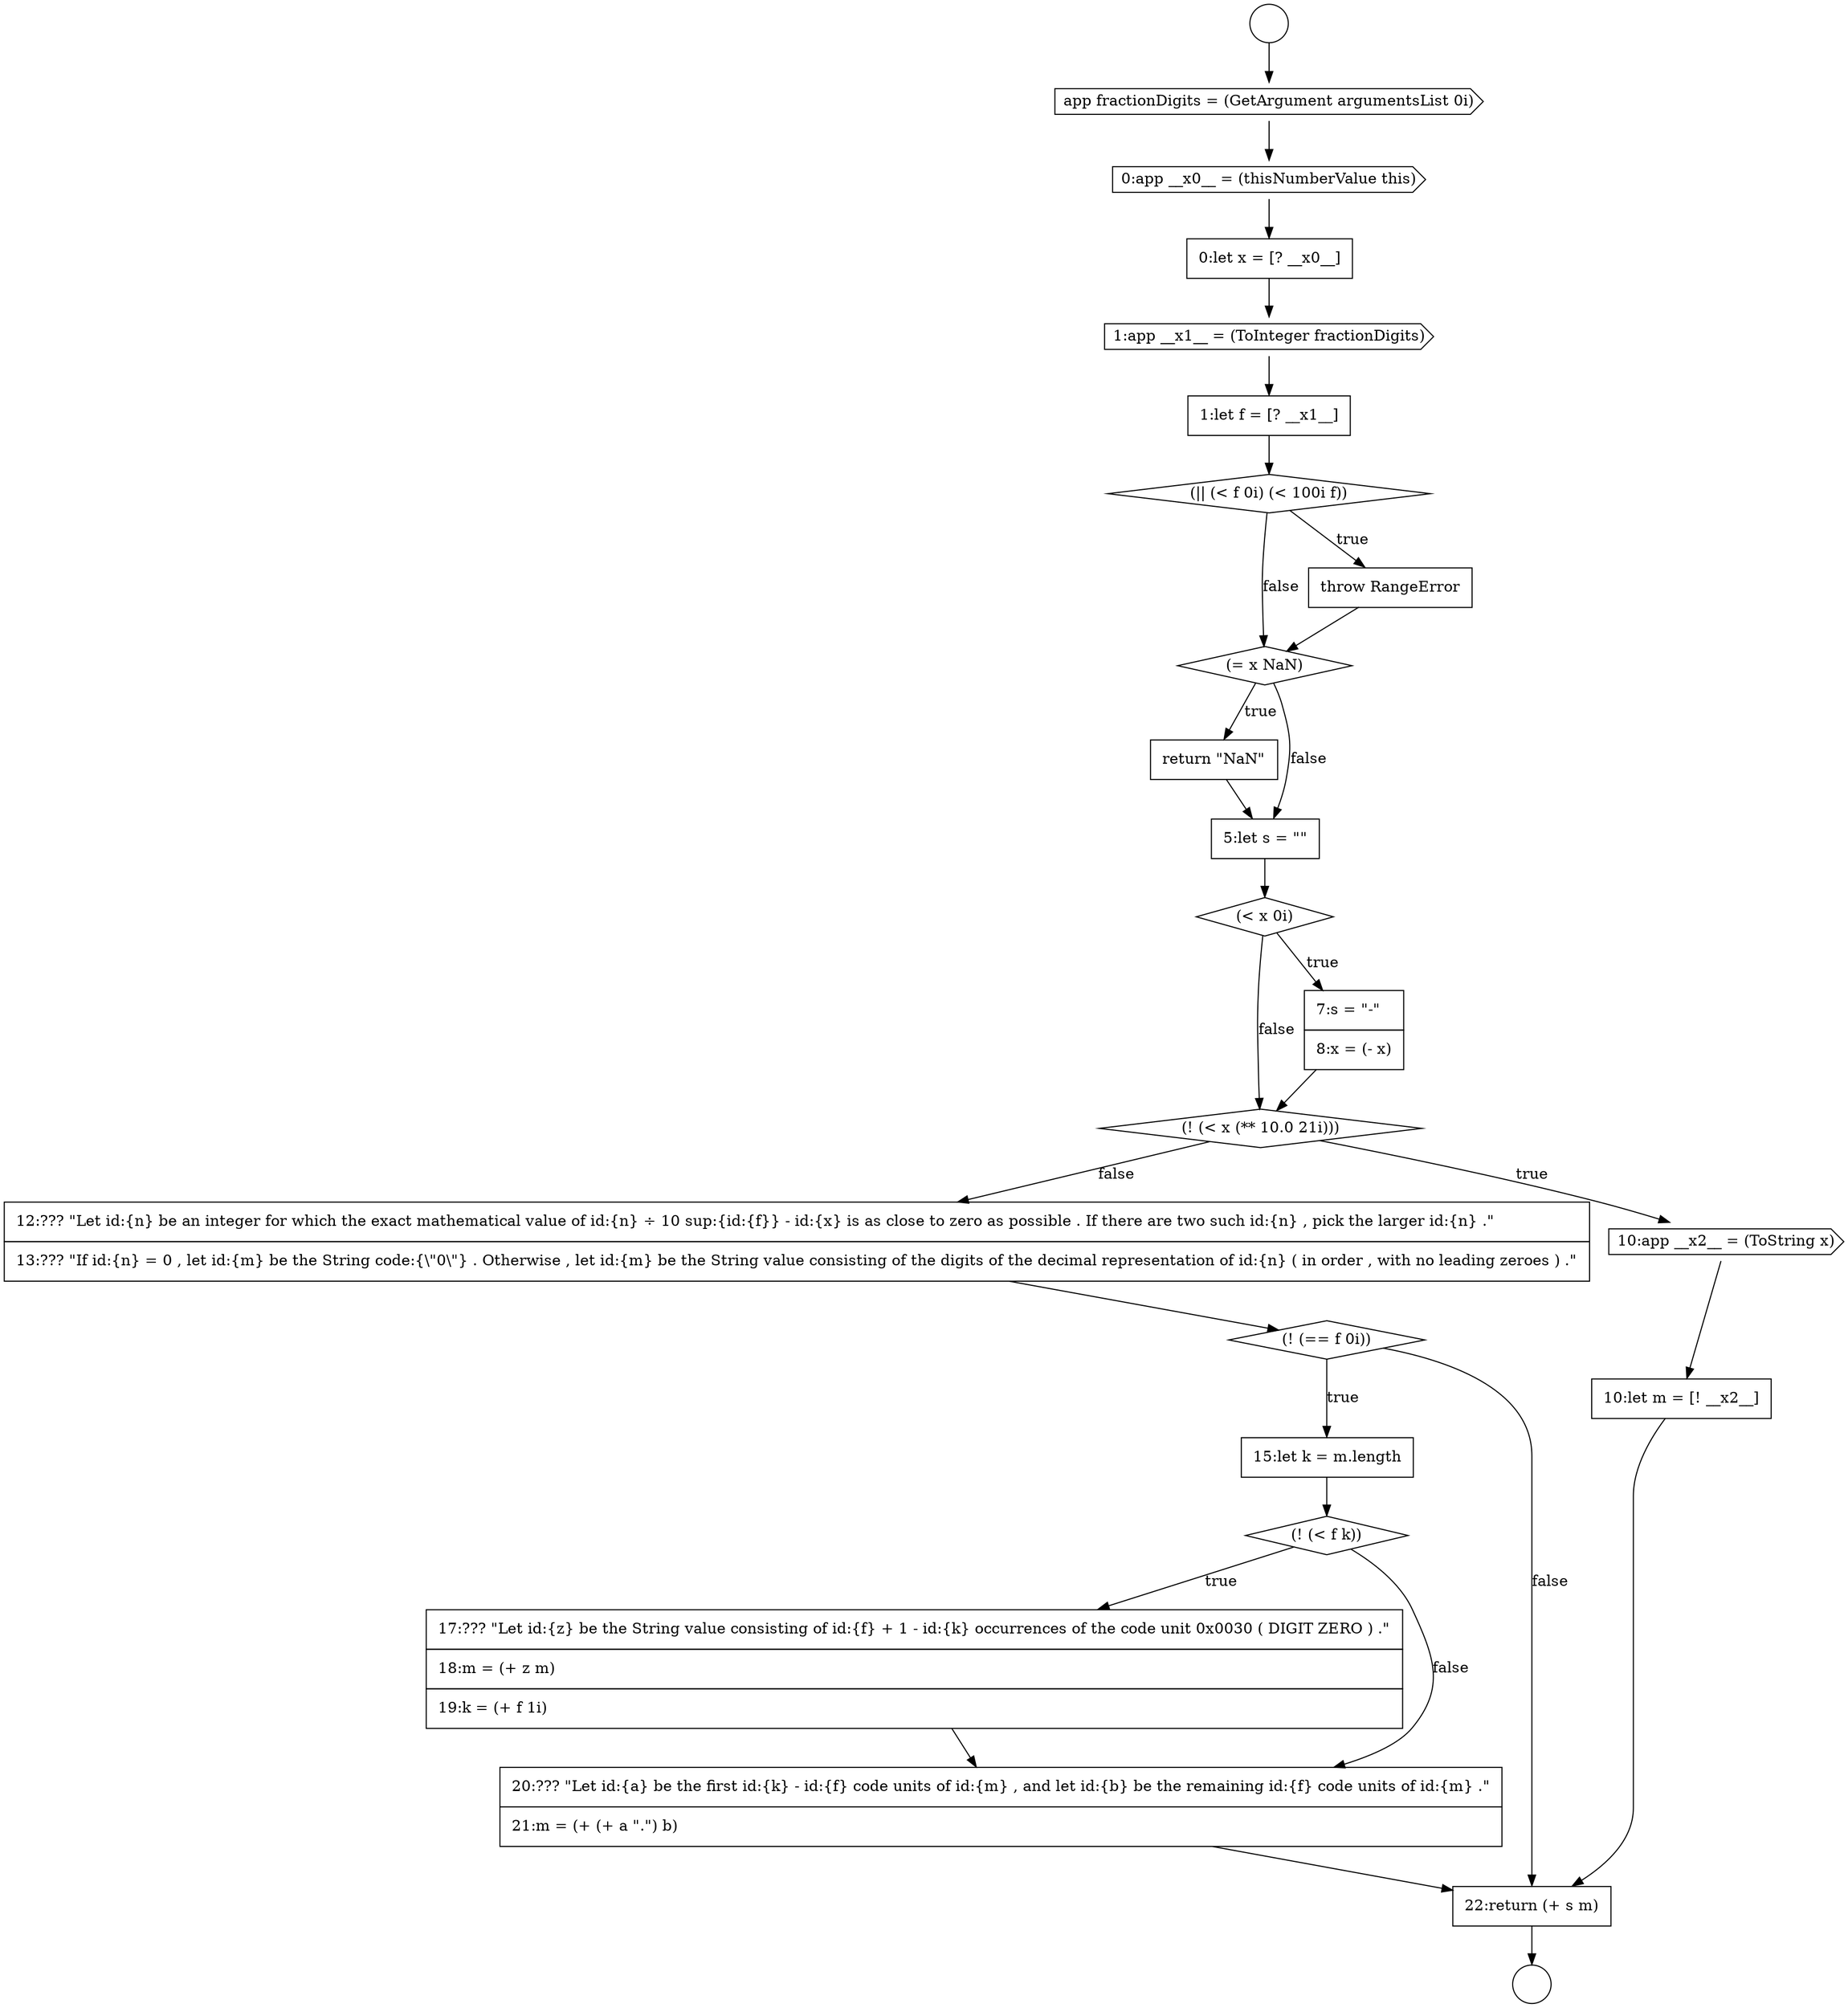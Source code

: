 digraph {
  node11998 [shape=none, margin=0, label=<<font color="black">
    <table border="0" cellborder="1" cellspacing="0" cellpadding="10">
      <tr><td align="left">17:??? &quot;Let id:{z} be the String value consisting of id:{f} + 1 - id:{k} occurrences of the code unit 0x0030 ( DIGIT ZERO ) .&quot;</td></tr>
      <tr><td align="left">18:m = (+ z m)</td></tr>
      <tr><td align="left">19:k = (+ f 1i)</td></tr>
    </table>
  </font>> color="black" fillcolor="white" style=filled]
  node11994 [shape=none, margin=0, label=<<font color="black">
    <table border="0" cellborder="1" cellspacing="0" cellpadding="10">
      <tr><td align="left">12:??? &quot;Let id:{n} be an integer for which the exact mathematical value of id:{n} &divide; 10 sup:{id:{f}} - id:{x} is as close to zero as possible . If there are two such id:{n} , pick the larger id:{n} .&quot;</td></tr>
      <tr><td align="left">13:??? &quot;If id:{n} = 0 , let id:{m} be the String code:{\&quot;0\&quot;} . Otherwise , let id:{m} be the String value consisting of the digits of the decimal representation of id:{n} ( in order , with no leading zeroes ) .&quot;</td></tr>
    </table>
  </font>> color="black" fillcolor="white" style=filled]
  node11977 [shape=circle label=" " color="black" fillcolor="white" style=filled]
  node11980 [shape=cds, label=<<font color="black">0:app __x0__ = (thisNumberValue this)</font>> color="black" fillcolor="white" style=filled]
  node11983 [shape=none, margin=0, label=<<font color="black">
    <table border="0" cellborder="1" cellspacing="0" cellpadding="10">
      <tr><td align="left">1:let f = [? __x1__]</td></tr>
    </table>
  </font>> color="black" fillcolor="white" style=filled]
  node11996 [shape=none, margin=0, label=<<font color="black">
    <table border="0" cellborder="1" cellspacing="0" cellpadding="10">
      <tr><td align="left">15:let k = m.length</td></tr>
    </table>
  </font>> color="black" fillcolor="white" style=filled]
  node11979 [shape=cds, label=<<font color="black">app fractionDigits = (GetArgument argumentsList 0i)</font>> color="black" fillcolor="white" style=filled]
  node12000 [shape=none, margin=0, label=<<font color="black">
    <table border="0" cellborder="1" cellspacing="0" cellpadding="10">
      <tr><td align="left">22:return (+ s m)</td></tr>
    </table>
  </font>> color="black" fillcolor="white" style=filled]
  node11986 [shape=diamond, label=<<font color="black">(= x NaN)</font>> color="black" fillcolor="white" style=filled]
  node11981 [shape=none, margin=0, label=<<font color="black">
    <table border="0" cellborder="1" cellspacing="0" cellpadding="10">
      <tr><td align="left">0:let x = [? __x0__]</td></tr>
    </table>
  </font>> color="black" fillcolor="white" style=filled]
  node11991 [shape=diamond, label=<<font color="black">(! (&lt; x (** 10.0 21i)))</font>> color="black" fillcolor="white" style=filled]
  node11993 [shape=none, margin=0, label=<<font color="black">
    <table border="0" cellborder="1" cellspacing="0" cellpadding="10">
      <tr><td align="left">10:let m = [! __x2__]</td></tr>
    </table>
  </font>> color="black" fillcolor="white" style=filled]
  node11984 [shape=diamond, label=<<font color="black">(|| (&lt; f 0i) (&lt; 100i f))</font>> color="black" fillcolor="white" style=filled]
  node11997 [shape=diamond, label=<<font color="black">(! (&lt; f k))</font>> color="black" fillcolor="white" style=filled]
  node11987 [shape=none, margin=0, label=<<font color="black">
    <table border="0" cellborder="1" cellspacing="0" cellpadding="10">
      <tr><td align="left">return &quot;NaN&quot;</td></tr>
    </table>
  </font>> color="black" fillcolor="white" style=filled]
  node11989 [shape=diamond, label=<<font color="black">(&lt; x 0i)</font>> color="black" fillcolor="white" style=filled]
  node11988 [shape=none, margin=0, label=<<font color="black">
    <table border="0" cellborder="1" cellspacing="0" cellpadding="10">
      <tr><td align="left">5:let s = &quot;&quot;</td></tr>
    </table>
  </font>> color="black" fillcolor="white" style=filled]
  node11978 [shape=circle label=" " color="black" fillcolor="white" style=filled]
  node11995 [shape=diamond, label=<<font color="black">(! (== f 0i))</font>> color="black" fillcolor="white" style=filled]
  node11999 [shape=none, margin=0, label=<<font color="black">
    <table border="0" cellborder="1" cellspacing="0" cellpadding="10">
      <tr><td align="left">20:??? &quot;Let id:{a} be the first id:{k} - id:{f} code units of id:{m} , and let id:{b} be the remaining id:{f} code units of id:{m} .&quot;</td></tr>
      <tr><td align="left">21:m = (+ (+ a &quot;.&quot;) b)</td></tr>
    </table>
  </font>> color="black" fillcolor="white" style=filled]
  node11982 [shape=cds, label=<<font color="black">1:app __x1__ = (ToInteger fractionDigits)</font>> color="black" fillcolor="white" style=filled]
  node11990 [shape=none, margin=0, label=<<font color="black">
    <table border="0" cellborder="1" cellspacing="0" cellpadding="10">
      <tr><td align="left">7:s = &quot;-&quot;</td></tr>
      <tr><td align="left">8:x = (- x)</td></tr>
    </table>
  </font>> color="black" fillcolor="white" style=filled]
  node11992 [shape=cds, label=<<font color="black">10:app __x2__ = (ToString x)</font>> color="black" fillcolor="white" style=filled]
  node11985 [shape=none, margin=0, label=<<font color="black">
    <table border="0" cellborder="1" cellspacing="0" cellpadding="10">
      <tr><td align="left">throw RangeError</td></tr>
    </table>
  </font>> color="black" fillcolor="white" style=filled]
  node11994 -> node11995 [ color="black"]
  node11986 -> node11987 [label=<<font color="black">true</font>> color="black"]
  node11986 -> node11988 [label=<<font color="black">false</font>> color="black"]
  node11996 -> node11997 [ color="black"]
  node11995 -> node11996 [label=<<font color="black">true</font>> color="black"]
  node11995 -> node12000 [label=<<font color="black">false</font>> color="black"]
  node11992 -> node11993 [ color="black"]
  node11987 -> node11988 [ color="black"]
  node11983 -> node11984 [ color="black"]
  node11990 -> node11991 [ color="black"]
  node11999 -> node12000 [ color="black"]
  node11981 -> node11982 [ color="black"]
  node11993 -> node12000 [ color="black"]
  node11979 -> node11980 [ color="black"]
  node12000 -> node11978 [ color="black"]
  node11989 -> node11990 [label=<<font color="black">true</font>> color="black"]
  node11989 -> node11991 [label=<<font color="black">false</font>> color="black"]
  node11991 -> node11992 [label=<<font color="black">true</font>> color="black"]
  node11991 -> node11994 [label=<<font color="black">false</font>> color="black"]
  node11980 -> node11981 [ color="black"]
  node11985 -> node11986 [ color="black"]
  node11982 -> node11983 [ color="black"]
  node11997 -> node11998 [label=<<font color="black">true</font>> color="black"]
  node11997 -> node11999 [label=<<font color="black">false</font>> color="black"]
  node11998 -> node11999 [ color="black"]
  node11984 -> node11985 [label=<<font color="black">true</font>> color="black"]
  node11984 -> node11986 [label=<<font color="black">false</font>> color="black"]
  node11988 -> node11989 [ color="black"]
  node11977 -> node11979 [ color="black"]
}
